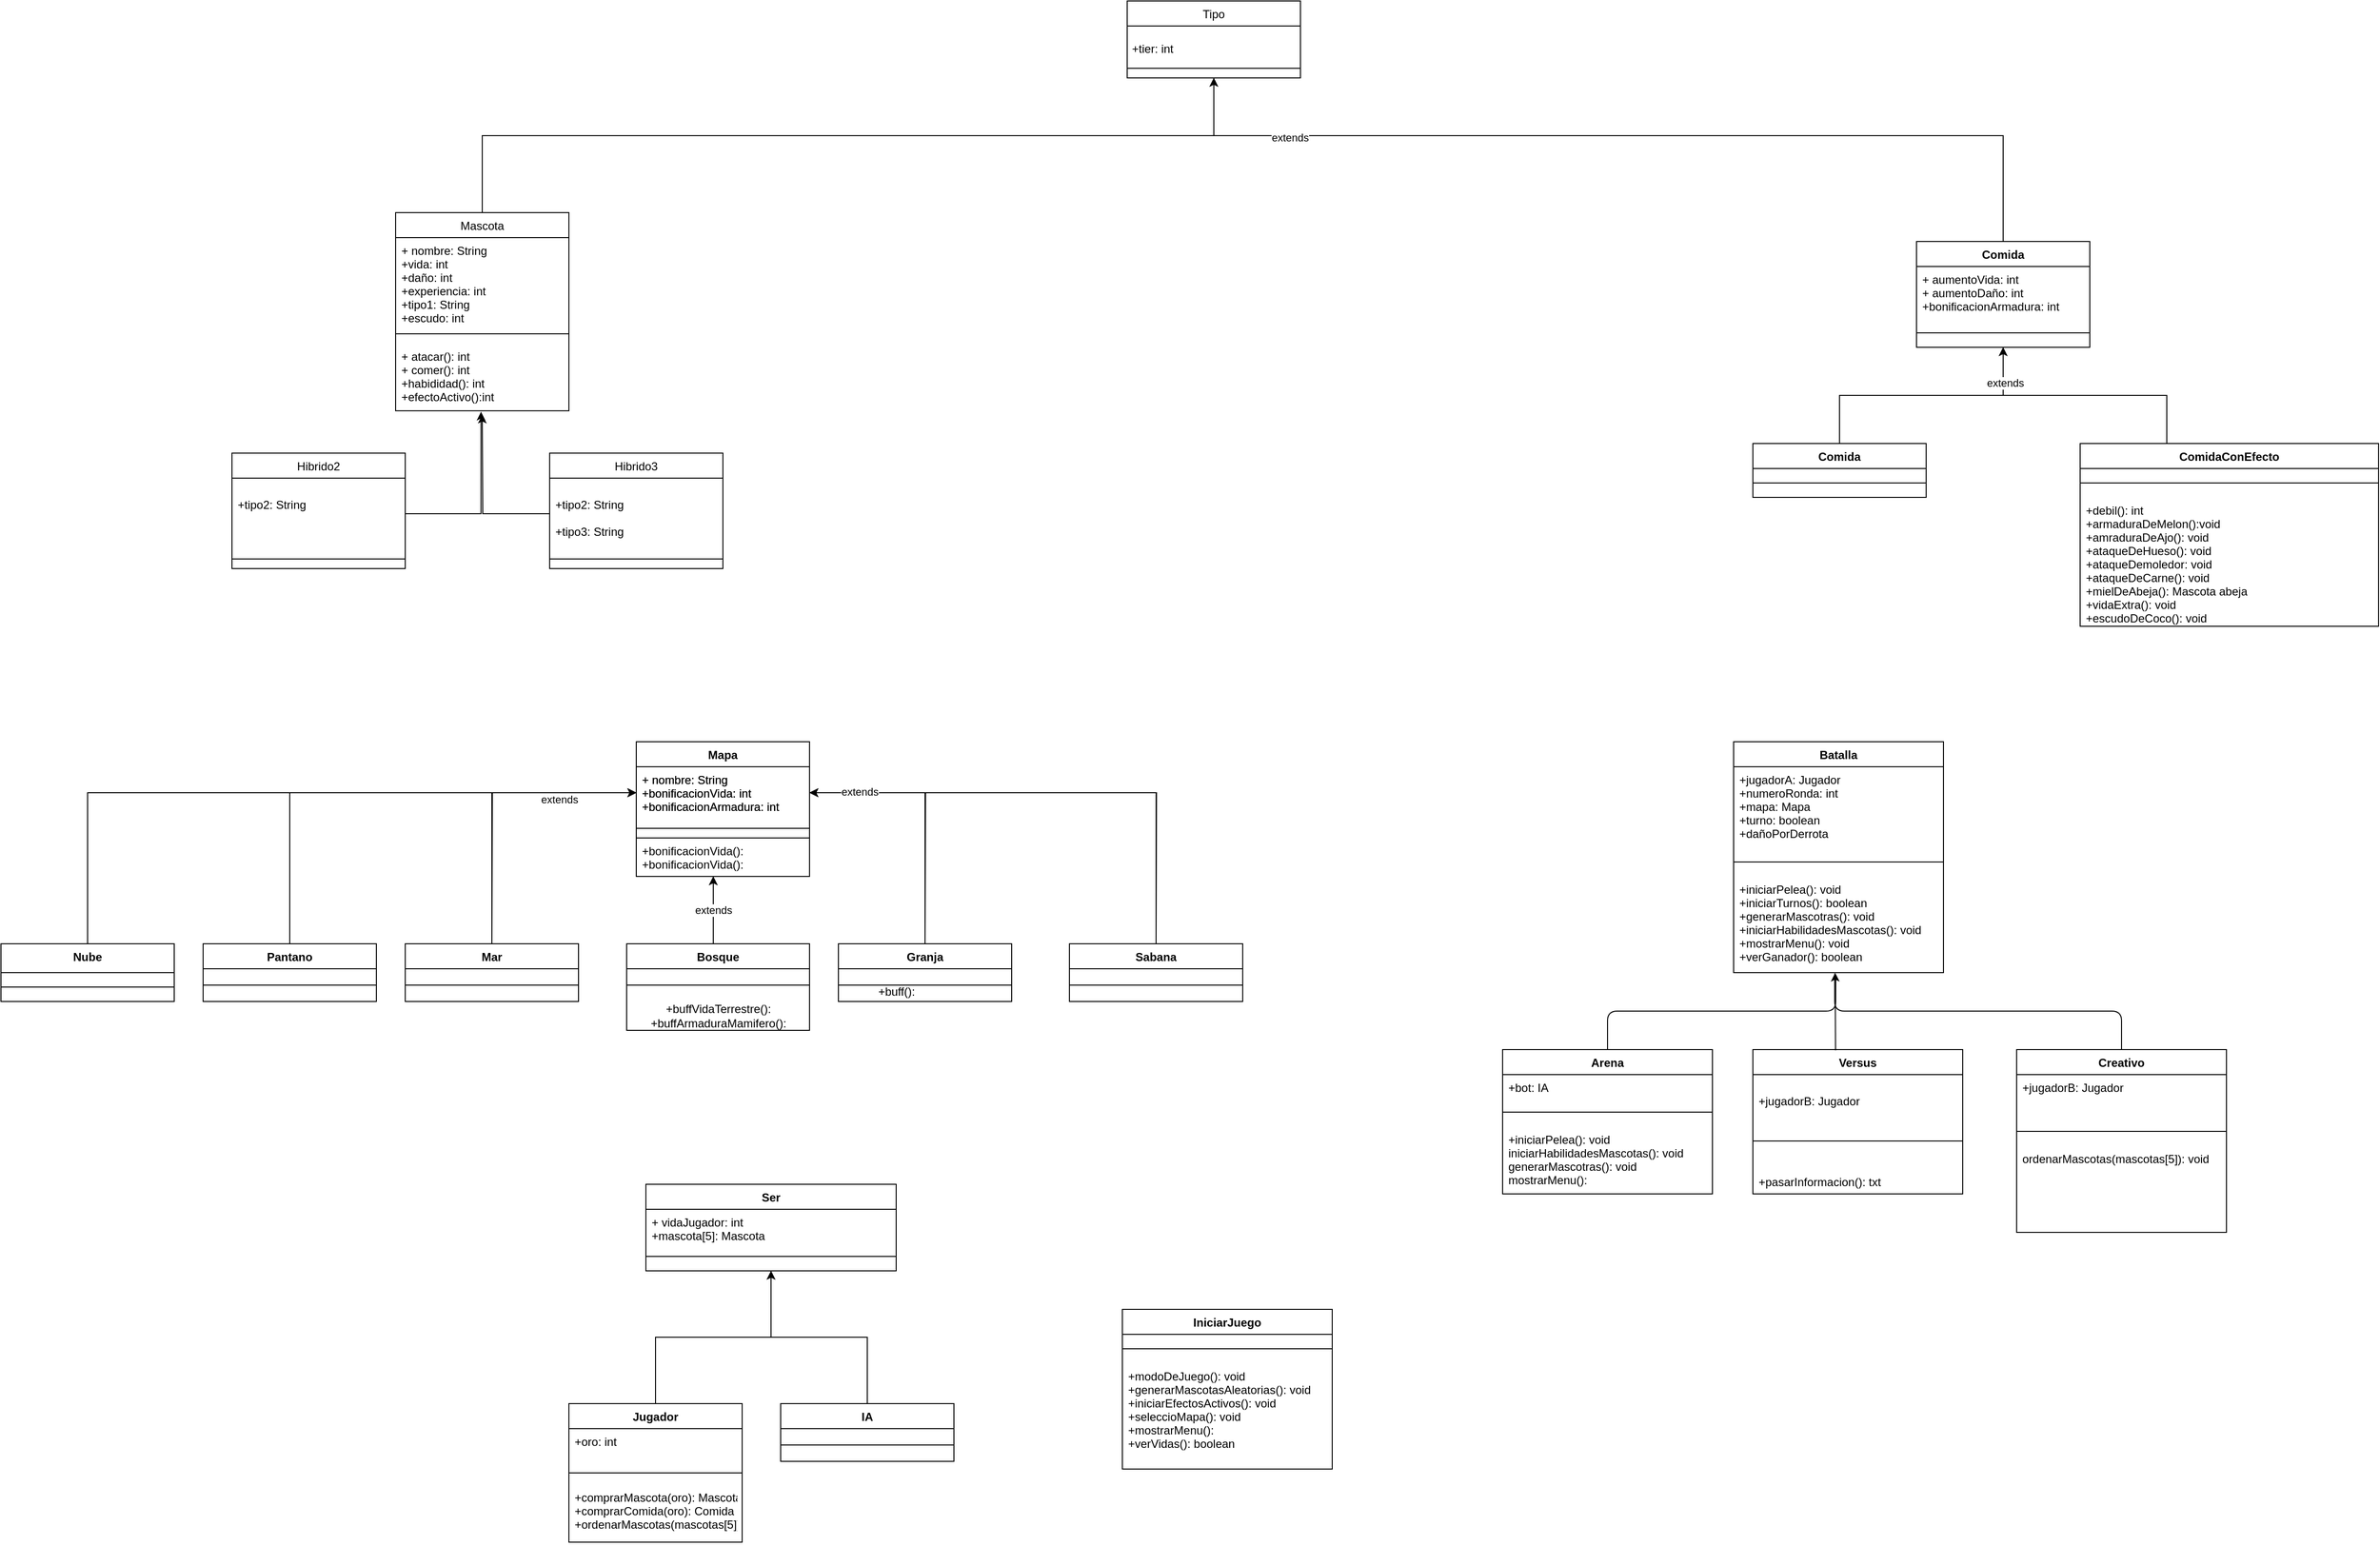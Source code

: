 <mxfile version="14.4.3" type="device"><diagram id="AvpHW99iWJ6Yue8Nza3C" name="Página-1"><mxGraphModel dx="3160" dy="1480" grid="1" gridSize="10" guides="1" tooltips="1" connect="1" arrows="1" fold="1" page="1" pageScale="1" pageWidth="827" pageHeight="1169" math="0" shadow="0"><root><mxCell id="0"/><mxCell id="1" parent="0"/><mxCell id="7BCUjYT_O7fbw80zG-H5-86" style="edgeStyle=orthogonalEdgeStyle;rounded=0;orthogonalLoop=1;jettySize=auto;html=1;entryX=0.5;entryY=1;entryDx=0;entryDy=0;" parent="1" source="BdtB77P9niwlx-3jXSK_-1" target="7BCUjYT_O7fbw80zG-H5-1" edge="1"><mxGeometry relative="1" as="geometry"><Array as="points"><mxPoint x="790" y="400"/><mxPoint x="1550" y="400"/></Array></mxGeometry></mxCell><mxCell id="BdtB77P9niwlx-3jXSK_-1" value="Mascota" style="swimlane;fontStyle=0;align=center;verticalAlign=top;childLayout=stackLayout;horizontal=1;startSize=26;horizontalStack=0;resizeParent=1;resizeParentMax=0;resizeLast=0;collapsible=1;marginBottom=0;" parent="1" vertex="1"><mxGeometry x="700" y="480" width="180" height="206" as="geometry"/></mxCell><mxCell id="BdtB77P9niwlx-3jXSK_-2" value="+ nombre: String&#10;+vida: int &#10;+daño: int &#10;+experiencia: int&#10;+tipo1: String&#10;+escudo: int &#10;&#10;" style="text;strokeColor=none;fillColor=none;align=left;verticalAlign=top;spacingLeft=4;spacingRight=4;overflow=hidden;rotatable=0;points=[[0,0.5],[1,0.5]];portConstraint=eastwest;" parent="BdtB77P9niwlx-3jXSK_-1" vertex="1"><mxGeometry y="26" width="180" height="90" as="geometry"/></mxCell><mxCell id="BdtB77P9niwlx-3jXSK_-3" value="" style="line;strokeWidth=1;fillColor=none;align=left;verticalAlign=middle;spacingTop=-1;spacingLeft=3;spacingRight=3;rotatable=0;labelPosition=right;points=[];portConstraint=eastwest;" parent="BdtB77P9niwlx-3jXSK_-1" vertex="1"><mxGeometry y="116" width="180" height="20" as="geometry"/></mxCell><mxCell id="BdtB77P9niwlx-3jXSK_-4" value="+ atacar(): int&#10;+ comer(): int &#10;+habididad(): int&#10;+efectoActivo():int" style="text;strokeColor=none;fillColor=none;align=left;verticalAlign=top;spacingLeft=4;spacingRight=4;overflow=hidden;rotatable=0;points=[[0,0.5],[1,0.5]];portConstraint=eastwest;" parent="BdtB77P9niwlx-3jXSK_-1" vertex="1"><mxGeometry y="136" width="180" height="70" as="geometry"/></mxCell><mxCell id="7BCUjYT_O7fbw80zG-H5-87" style="edgeStyle=orthogonalEdgeStyle;rounded=0;orthogonalLoop=1;jettySize=auto;html=1;entryX=0.5;entryY=1;entryDx=0;entryDy=0;" parent="1" source="BdtB77P9niwlx-3jXSK_-81" target="7BCUjYT_O7fbw80zG-H5-1" edge="1"><mxGeometry relative="1" as="geometry"><Array as="points"><mxPoint x="2370" y="400"/><mxPoint x="1550" y="400"/></Array></mxGeometry></mxCell><mxCell id="7BCUjYT_O7fbw80zG-H5-156" value="extends" style="edgeLabel;html=1;align=center;verticalAlign=middle;resizable=0;points=[];" parent="7BCUjYT_O7fbw80zG-H5-87" vertex="1" connectable="0"><mxGeometry x="0.719" y="2" relative="1" as="geometry"><mxPoint as="offset"/></mxGeometry></mxCell><mxCell id="BdtB77P9niwlx-3jXSK_-81" value="Comida" style="swimlane;fontStyle=1;align=center;verticalAlign=top;childLayout=stackLayout;horizontal=1;startSize=26;horizontalStack=0;resizeParent=1;resizeParentMax=0;resizeLast=0;collapsible=1;marginBottom=0;" parent="1" vertex="1"><mxGeometry x="2280" y="510" width="180" height="110" as="geometry"/></mxCell><mxCell id="BdtB77P9niwlx-3jXSK_-82" value="+ aumentoVida: int&#10;+ aumentoDaño: int&#10;+bonificacionArmadura: int&#10;" style="text;strokeColor=none;fillColor=none;align=left;verticalAlign=top;spacingLeft=4;spacingRight=4;overflow=hidden;rotatable=0;points=[[0,0.5],[1,0.5]];portConstraint=eastwest;" parent="BdtB77P9niwlx-3jXSK_-81" vertex="1"><mxGeometry y="26" width="180" height="54" as="geometry"/></mxCell><mxCell id="BdtB77P9niwlx-3jXSK_-83" value="" style="line;strokeWidth=1;fillColor=none;align=left;verticalAlign=middle;spacingTop=-1;spacingLeft=3;spacingRight=3;rotatable=0;labelPosition=right;points=[];portConstraint=eastwest;" parent="BdtB77P9niwlx-3jXSK_-81" vertex="1"><mxGeometry y="80" width="180" height="30" as="geometry"/></mxCell><mxCell id="7BCUjYT_O7fbw80zG-H5-1" value="Tipo" style="swimlane;fontStyle=0;align=center;verticalAlign=top;childLayout=stackLayout;horizontal=1;startSize=26;horizontalStack=0;resizeParent=1;resizeParentMax=0;resizeLast=0;collapsible=1;marginBottom=0;" parent="1" vertex="1"><mxGeometry x="1460" y="260" width="180" height="80" as="geometry"/></mxCell><mxCell id="7BCUjYT_O7fbw80zG-H5-27" value="&lt;h1&gt;&lt;span style=&quot;font-size: 12px ; font-weight: 400&quot;&gt;+tier: int&lt;/span&gt;&lt;/h1&gt;" style="text;html=1;strokeColor=none;fillColor=none;spacing=5;spacingTop=-20;whiteSpace=wrap;overflow=hidden;rounded=0;" parent="7BCUjYT_O7fbw80zG-H5-1" vertex="1"><mxGeometry y="26" width="180" height="34" as="geometry"/></mxCell><mxCell id="7BCUjYT_O7fbw80zG-H5-3" value="" style="line;strokeWidth=1;fillColor=none;align=left;verticalAlign=middle;spacingTop=-1;spacingLeft=3;spacingRight=3;rotatable=0;labelPosition=right;points=[];portConstraint=eastwest;" parent="7BCUjYT_O7fbw80zG-H5-1" vertex="1"><mxGeometry y="60" width="180" height="20" as="geometry"/></mxCell><mxCell id="7BCUjYT_O7fbw80zG-H5-44" value="Mapa" style="swimlane;fontStyle=1;align=center;verticalAlign=top;childLayout=stackLayout;horizontal=1;startSize=26;horizontalStack=0;resizeParent=1;resizeParentMax=0;resizeLast=0;collapsible=1;marginBottom=0;" parent="1" vertex="1"><mxGeometry x="950" y="1030" width="180" height="140" as="geometry"/></mxCell><mxCell id="7BCUjYT_O7fbw80zG-H5-45" value="+ nombre: String&#10;+bonificacionVida: int&#10;+bonificacionArmadura: int&#10;&#10;" style="text;strokeColor=none;fillColor=none;align=left;verticalAlign=top;spacingLeft=4;spacingRight=4;overflow=hidden;rotatable=0;points=[[0,0.5],[1,0.5]];portConstraint=eastwest;" parent="7BCUjYT_O7fbw80zG-H5-44" vertex="1"><mxGeometry y="26" width="180" height="54" as="geometry"/></mxCell><mxCell id="7BCUjYT_O7fbw80zG-H5-46" value="" style="line;strokeWidth=1;fillColor=none;align=left;verticalAlign=middle;spacingTop=-1;spacingLeft=3;spacingRight=3;rotatable=0;labelPosition=right;points=[];portConstraint=eastwest;" parent="7BCUjYT_O7fbw80zG-H5-44" vertex="1"><mxGeometry y="80" width="180" height="20" as="geometry"/></mxCell><mxCell id="7BCUjYT_O7fbw80zG-H5-47" value="+bonificacionVida():&#10;+bonificacionVida():" style="text;strokeColor=none;fillColor=none;align=left;verticalAlign=top;spacingLeft=4;spacingRight=4;overflow=hidden;rotatable=0;points=[[0,0.5],[1,0.5]];portConstraint=eastwest;" parent="7BCUjYT_O7fbw80zG-H5-44" vertex="1"><mxGeometry y="100" width="180" height="40" as="geometry"/></mxCell><mxCell id="7BCUjYT_O7fbw80zG-H5-48" style="edgeStyle=orthogonalEdgeStyle;rounded=0;orthogonalLoop=1;jettySize=auto;html=1;entryX=0;entryY=0.5;entryDx=0;entryDy=0;" parent="1" source="7BCUjYT_O7fbw80zG-H5-49" target="7BCUjYT_O7fbw80zG-H5-45" edge="1"><mxGeometry relative="1" as="geometry"/></mxCell><mxCell id="7BCUjYT_O7fbw80zG-H5-49" value="Pantano" style="swimlane;fontStyle=1;align=center;verticalAlign=top;childLayout=stackLayout;horizontal=1;startSize=26;horizontalStack=0;resizeParent=1;resizeParentMax=0;resizeLast=0;collapsible=1;marginBottom=0;" parent="1" vertex="1"><mxGeometry x="500" y="1240" width="180" height="60" as="geometry"/></mxCell><mxCell id="7BCUjYT_O7fbw80zG-H5-50" value="" style="line;strokeWidth=1;fillColor=none;align=left;verticalAlign=middle;spacingTop=-1;spacingLeft=3;spacingRight=3;rotatable=0;labelPosition=right;points=[];portConstraint=eastwest;" parent="7BCUjYT_O7fbw80zG-H5-49" vertex="1"><mxGeometry y="26" width="180" height="34" as="geometry"/></mxCell><mxCell id="7BCUjYT_O7fbw80zG-H5-51" style="edgeStyle=orthogonalEdgeStyle;rounded=0;orthogonalLoop=1;jettySize=auto;html=1;" parent="1" source="7BCUjYT_O7fbw80zG-H5-52" target="7BCUjYT_O7fbw80zG-H5-45" edge="1"><mxGeometry relative="1" as="geometry"/></mxCell><mxCell id="7BCUjYT_O7fbw80zG-H5-52" value="Nube" style="swimlane;fontStyle=1;align=center;verticalAlign=top;childLayout=stackLayout;horizontal=1;startSize=30;horizontalStack=0;resizeParent=1;resizeParentMax=0;resizeLast=0;collapsible=1;marginBottom=0;" parent="1" vertex="1"><mxGeometry x="290" y="1240" width="180" height="60" as="geometry"/></mxCell><mxCell id="7BCUjYT_O7fbw80zG-H5-53" value="" style="line;strokeWidth=1;fillColor=none;align=left;verticalAlign=middle;spacingTop=-1;spacingLeft=3;spacingRight=3;rotatable=0;labelPosition=right;points=[];portConstraint=eastwest;" parent="7BCUjYT_O7fbw80zG-H5-52" vertex="1"><mxGeometry y="30" width="180" height="30" as="geometry"/></mxCell><mxCell id="7BCUjYT_O7fbw80zG-H5-54" style="edgeStyle=orthogonalEdgeStyle;rounded=0;orthogonalLoop=1;jettySize=auto;html=1;entryX=0;entryY=0.5;entryDx=0;entryDy=0;" parent="1" source="7BCUjYT_O7fbw80zG-H5-55" target="7BCUjYT_O7fbw80zG-H5-45" edge="1"><mxGeometry relative="1" as="geometry"/></mxCell><mxCell id="7BCUjYT_O7fbw80zG-H5-55" value="Mar" style="swimlane;fontStyle=1;align=center;verticalAlign=top;childLayout=stackLayout;horizontal=1;startSize=26;horizontalStack=0;resizeParent=1;resizeParentMax=0;resizeLast=0;collapsible=1;marginBottom=0;" parent="1" vertex="1"><mxGeometry x="710" y="1240" width="180" height="60" as="geometry"/></mxCell><mxCell id="7BCUjYT_O7fbw80zG-H5-56" value="" style="line;strokeWidth=1;fillColor=none;align=left;verticalAlign=middle;spacingTop=-1;spacingLeft=3;spacingRight=3;rotatable=0;labelPosition=right;points=[];portConstraint=eastwest;" parent="7BCUjYT_O7fbw80zG-H5-55" vertex="1"><mxGeometry y="26" width="180" height="34" as="geometry"/></mxCell><mxCell id="7BCUjYT_O7fbw80zG-H5-57" value="extends" style="edgeStyle=orthogonalEdgeStyle;rounded=0;orthogonalLoop=1;jettySize=auto;html=1;" parent="1" source="7BCUjYT_O7fbw80zG-H5-58" edge="1"><mxGeometry relative="1" as="geometry"><Array as="points"><mxPoint x="1030" y="1210"/><mxPoint x="1030" y="1210"/></Array><mxPoint x="1030" y="1170" as="targetPoint"/></mxGeometry></mxCell><mxCell id="7BCUjYT_O7fbw80zG-H5-58" value="Bosque" style="swimlane;fontStyle=1;align=center;verticalAlign=top;childLayout=stackLayout;horizontal=1;startSize=26;horizontalStack=0;resizeParent=1;resizeParentMax=0;resizeLast=0;collapsible=1;marginBottom=0;" parent="1" vertex="1"><mxGeometry x="940" y="1240" width="190" height="90" as="geometry"/></mxCell><mxCell id="7BCUjYT_O7fbw80zG-H5-59" value="" style="line;strokeWidth=1;fillColor=none;align=left;verticalAlign=middle;spacingTop=-1;spacingLeft=3;spacingRight=3;rotatable=0;labelPosition=right;points=[];portConstraint=eastwest;" parent="7BCUjYT_O7fbw80zG-H5-58" vertex="1"><mxGeometry y="26" width="190" height="34" as="geometry"/></mxCell><mxCell id="7BCUjYT_O7fbw80zG-H5-60" value="+buffVidaTerrestre():&lt;br&gt;+buffArmaduraMamifero():" style="text;html=1;align=center;verticalAlign=middle;resizable=0;points=[];autosize=1;" parent="7BCUjYT_O7fbw80zG-H5-58" vertex="1"><mxGeometry y="60" width="190" height="30" as="geometry"/></mxCell><mxCell id="7BCUjYT_O7fbw80zG-H5-61" style="edgeStyle=orthogonalEdgeStyle;rounded=0;orthogonalLoop=1;jettySize=auto;html=1;entryX=1;entryY=0.5;entryDx=0;entryDy=0;" parent="1" source="7BCUjYT_O7fbw80zG-H5-62" target="7BCUjYT_O7fbw80zG-H5-45" edge="1"><mxGeometry relative="1" as="geometry"/></mxCell><mxCell id="7BCUjYT_O7fbw80zG-H5-62" value="Granja" style="swimlane;fontStyle=1;align=center;verticalAlign=top;childLayout=stackLayout;horizontal=1;startSize=26;horizontalStack=0;resizeParent=1;resizeParentMax=0;resizeLast=0;collapsible=1;marginBottom=0;" parent="1" vertex="1"><mxGeometry x="1160" y="1240" width="180" height="60" as="geometry"/></mxCell><mxCell id="7BCUjYT_O7fbw80zG-H5-63" value="" style="line;strokeWidth=1;fillColor=none;align=left;verticalAlign=middle;spacingTop=-1;spacingLeft=3;spacingRight=3;rotatable=0;labelPosition=right;points=[];portConstraint=eastwest;" parent="7BCUjYT_O7fbw80zG-H5-62" vertex="1"><mxGeometry y="26" width="180" height="34" as="geometry"/></mxCell><mxCell id="7BCUjYT_O7fbw80zG-H5-64" style="edgeStyle=orthogonalEdgeStyle;rounded=0;orthogonalLoop=1;jettySize=auto;html=1;entryX=1;entryY=0.5;entryDx=0;entryDy=0;" parent="1" source="7BCUjYT_O7fbw80zG-H5-66" target="7BCUjYT_O7fbw80zG-H5-45" edge="1"><mxGeometry relative="1" as="geometry"/></mxCell><mxCell id="7BCUjYT_O7fbw80zG-H5-65" value="extends" style="edgeLabel;html=1;align=center;verticalAlign=middle;resizable=0;points=[];" parent="7BCUjYT_O7fbw80zG-H5-64" vertex="1" connectable="0"><mxGeometry x="0.801" y="-1" relative="1" as="geometry"><mxPoint as="offset"/></mxGeometry></mxCell><mxCell id="7BCUjYT_O7fbw80zG-H5-66" value="Sabana" style="swimlane;fontStyle=1;align=center;verticalAlign=top;childLayout=stackLayout;horizontal=1;startSize=26;horizontalStack=0;resizeParent=1;resizeParentMax=0;resizeLast=0;collapsible=1;marginBottom=0;" parent="1" vertex="1"><mxGeometry x="1400" y="1240" width="180" height="60" as="geometry"/></mxCell><mxCell id="7BCUjYT_O7fbw80zG-H5-67" value="" style="line;strokeWidth=1;fillColor=none;align=left;verticalAlign=middle;spacingTop=-1;spacingLeft=3;spacingRight=3;rotatable=0;labelPosition=right;points=[];portConstraint=eastwest;" parent="7BCUjYT_O7fbw80zG-H5-66" vertex="1"><mxGeometry y="26" width="180" height="34" as="geometry"/></mxCell><mxCell id="7BCUjYT_O7fbw80zG-H5-68" value="&lt;span style=&quot;font-size: 11px ; background-color: rgb(255 , 255 , 255)&quot;&gt;extends&lt;/span&gt;" style="text;html=1;align=center;verticalAlign=middle;resizable=0;points=[];autosize=1;" parent="1" vertex="1"><mxGeometry x="845" y="1080" width="50" height="20" as="geometry"/></mxCell><mxCell id="7BCUjYT_O7fbw80zG-H5-69" value="+buff():" style="text;html=1;align=center;verticalAlign=middle;resizable=0;points=[];autosize=1;" parent="1" vertex="1"><mxGeometry x="1195" y="1280" width="50" height="20" as="geometry"/></mxCell><mxCell id="7BCUjYT_O7fbw80zG-H5-70" value="Mapa" style="swimlane;fontStyle=1;align=center;verticalAlign=top;childLayout=stackLayout;horizontal=1;startSize=26;horizontalStack=0;resizeParent=1;resizeParentMax=0;resizeLast=0;collapsible=1;marginBottom=0;" parent="1" vertex="1"><mxGeometry x="950" y="1030" width="180" height="100" as="geometry"/></mxCell><mxCell id="7BCUjYT_O7fbw80zG-H5-71" value="+ nombre: String&#10;+bonificacionVida: int&#10;+bonificacionArmadura: int&#10;&#10;" style="text;strokeColor=none;fillColor=none;align=left;verticalAlign=top;spacingLeft=4;spacingRight=4;overflow=hidden;rotatable=0;points=[[0,0.5],[1,0.5]];portConstraint=eastwest;" parent="7BCUjYT_O7fbw80zG-H5-70" vertex="1"><mxGeometry y="26" width="180" height="54" as="geometry"/></mxCell><mxCell id="7BCUjYT_O7fbw80zG-H5-72" value="" style="line;strokeWidth=1;fillColor=none;align=left;verticalAlign=middle;spacingTop=-1;spacingLeft=3;spacingRight=3;rotatable=0;labelPosition=right;points=[];portConstraint=eastwest;" parent="7BCUjYT_O7fbw80zG-H5-70" vertex="1"><mxGeometry y="80" width="180" height="20" as="geometry"/></mxCell><mxCell id="7BCUjYT_O7fbw80zG-H5-74" style="edgeStyle=orthogonalEdgeStyle;rounded=0;orthogonalLoop=1;jettySize=auto;html=1;entryX=0;entryY=0.5;entryDx=0;entryDy=0;" parent="1" source="7BCUjYT_O7fbw80zG-H5-84" target="7BCUjYT_O7fbw80zG-H5-71" edge="1"><mxGeometry relative="1" as="geometry"/></mxCell><mxCell id="7BCUjYT_O7fbw80zG-H5-75" style="edgeStyle=orthogonalEdgeStyle;rounded=0;orthogonalLoop=1;jettySize=auto;html=1;entryX=0;entryY=0.5;entryDx=0;entryDy=0;" parent="1" target="7BCUjYT_O7fbw80zG-H5-71" edge="1"><mxGeometry relative="1" as="geometry"><mxPoint x="800" y="1240" as="sourcePoint"/></mxGeometry></mxCell><mxCell id="7BCUjYT_O7fbw80zG-H5-76" value="extends" style="edgeStyle=orthogonalEdgeStyle;rounded=0;orthogonalLoop=1;jettySize=auto;html=1;" parent="1" edge="1"><mxGeometry relative="1" as="geometry"><Array as="points"><mxPoint x="1030" y="1210"/><mxPoint x="1030" y="1210"/></Array><mxPoint x="1030" y="1170" as="targetPoint"/><mxPoint x="1030" y="1240" as="sourcePoint"/></mxGeometry></mxCell><mxCell id="7BCUjYT_O7fbw80zG-H5-77" style="edgeStyle=orthogonalEdgeStyle;rounded=0;orthogonalLoop=1;jettySize=auto;html=1;entryX=1;entryY=0.5;entryDx=0;entryDy=0;" parent="1" target="7BCUjYT_O7fbw80zG-H5-71" edge="1"><mxGeometry relative="1" as="geometry"><mxPoint x="1250" y="1240" as="sourcePoint"/></mxGeometry></mxCell><mxCell id="7BCUjYT_O7fbw80zG-H5-78" style="edgeStyle=orthogonalEdgeStyle;rounded=0;orthogonalLoop=1;jettySize=auto;html=1;entryX=1;entryY=0.5;entryDx=0;entryDy=0;" parent="1" target="7BCUjYT_O7fbw80zG-H5-71" edge="1"><mxGeometry relative="1" as="geometry"><mxPoint x="1490" y="1240" as="sourcePoint"/></mxGeometry></mxCell><mxCell id="7BCUjYT_O7fbw80zG-H5-79" value="extends" style="edgeLabel;html=1;align=center;verticalAlign=middle;resizable=0;points=[];" parent="7BCUjYT_O7fbw80zG-H5-78" vertex="1" connectable="0"><mxGeometry x="0.801" y="-1" relative="1" as="geometry"><mxPoint as="offset"/></mxGeometry></mxCell><mxCell id="7BCUjYT_O7fbw80zG-H5-80" value="&lt;span style=&quot;font-size: 11px ; background-color: rgb(255 , 255 , 255)&quot;&gt;extends&lt;/span&gt;" style="text;html=1;align=center;verticalAlign=middle;resizable=0;points=[];autosize=1;" parent="1" vertex="1"><mxGeometry x="845" y="1080" width="50" height="20" as="geometry"/></mxCell><mxCell id="7BCUjYT_O7fbw80zG-H5-81" value="Nube" style="swimlane;fontStyle=1;align=center;verticalAlign=top;childLayout=stackLayout;horizontal=1;startSize=30;horizontalStack=0;resizeParent=1;resizeParentMax=0;resizeLast=0;collapsible=1;marginBottom=0;" parent="1" vertex="1"><mxGeometry x="290" y="1240" width="180" height="60" as="geometry"/></mxCell><mxCell id="7BCUjYT_O7fbw80zG-H5-82" value="" style="line;strokeWidth=1;fillColor=none;align=left;verticalAlign=middle;spacingTop=-1;spacingLeft=3;spacingRight=3;rotatable=0;labelPosition=right;points=[];portConstraint=eastwest;" parent="7BCUjYT_O7fbw80zG-H5-81" vertex="1"><mxGeometry y="30" width="180" height="30" as="geometry"/></mxCell><mxCell id="7BCUjYT_O7fbw80zG-H5-83" style="edgeStyle=orthogonalEdgeStyle;rounded=0;orthogonalLoop=1;jettySize=auto;html=1;" parent="1" source="7BCUjYT_O7fbw80zG-H5-81" target="7BCUjYT_O7fbw80zG-H5-71" edge="1"><mxGeometry relative="1" as="geometry"/></mxCell><mxCell id="7BCUjYT_O7fbw80zG-H5-84" value="Pantano" style="swimlane;fontStyle=1;align=center;verticalAlign=top;childLayout=stackLayout;horizontal=1;startSize=26;horizontalStack=0;resizeParent=1;resizeParentMax=0;resizeLast=0;collapsible=1;marginBottom=0;" parent="1" vertex="1"><mxGeometry x="500" y="1240" width="180" height="60" as="geometry"/></mxCell><mxCell id="7BCUjYT_O7fbw80zG-H5-85" value="" style="line;strokeWidth=1;fillColor=none;align=left;verticalAlign=middle;spacingTop=-1;spacingLeft=3;spacingRight=3;rotatable=0;labelPosition=right;points=[];portConstraint=eastwest;" parent="7BCUjYT_O7fbw80zG-H5-84" vertex="1"><mxGeometry y="26" width="180" height="34" as="geometry"/></mxCell><mxCell id="7BCUjYT_O7fbw80zG-H5-128" style="edgeStyle=orthogonalEdgeStyle;rounded=0;orthogonalLoop=1;jettySize=auto;html=1;" parent="1" source="7BCUjYT_O7fbw80zG-H5-119" edge="1"><mxGeometry relative="1" as="geometry"><mxPoint x="2370" y="620" as="targetPoint"/><Array as="points"><mxPoint x="2540" y="670"/><mxPoint x="2370" y="670"/></Array></mxGeometry></mxCell><mxCell id="7BCUjYT_O7fbw80zG-H5-119" value="ComidaConEfecto" style="swimlane;fontStyle=1;align=center;verticalAlign=top;childLayout=stackLayout;horizontal=1;startSize=26;horizontalStack=0;resizeParent=1;resizeParentMax=0;resizeLast=0;collapsible=1;marginBottom=0;" parent="1" vertex="1"><mxGeometry x="2450" y="720" width="310" height="190" as="geometry"/></mxCell><mxCell id="7BCUjYT_O7fbw80zG-H5-121" value="" style="line;strokeWidth=1;fillColor=none;align=left;verticalAlign=middle;spacingTop=-1;spacingLeft=3;spacingRight=3;rotatable=0;labelPosition=right;points=[];portConstraint=eastwest;" parent="7BCUjYT_O7fbw80zG-H5-119" vertex="1"><mxGeometry y="26" width="310" height="30" as="geometry"/></mxCell><mxCell id="qQPXr8-kMK2fbA17EwHp-32" value="+debil(): int&#10;+armaduraDeMelon():void&#10;+amraduraDeAjo(): void&#10;+ataqueDeHueso(): void&#10;+ataqueDemoledor: void&#10;+ataqueDeCarne(): void&#10;+mielDeAbeja(): Mascota abeja&#10;+vidaExtra(): void&#10;+escudoDeCoco(): void" style="text;strokeColor=none;fillColor=none;align=left;verticalAlign=top;spacingLeft=4;spacingRight=4;overflow=hidden;rotatable=0;points=[[0,0.5],[1,0.5]];portConstraint=eastwest;" parent="7BCUjYT_O7fbw80zG-H5-119" vertex="1"><mxGeometry y="56" width="310" height="134" as="geometry"/></mxCell><mxCell id="7BCUjYT_O7fbw80zG-H5-127" style="edgeStyle=orthogonalEdgeStyle;rounded=0;orthogonalLoop=1;jettySize=auto;html=1;entryX=0.5;entryY=1;entryDx=0;entryDy=0;" parent="1" source="7BCUjYT_O7fbw80zG-H5-123" target="BdtB77P9niwlx-3jXSK_-81" edge="1"><mxGeometry relative="1" as="geometry"/></mxCell><mxCell id="7BCUjYT_O7fbw80zG-H5-154" value="&lt;span style=&quot;color: rgba(0 , 0 , 0 , 0) ; font-family: monospace ; font-size: 0px ; background-color: rgb(248 , 249 , 250)&quot;&gt;%3CmxGraphModel%3E%3Croot%3E%3CmxCell%20id%3D%220%22%2F%3E%3CmxCell%20id%3D%221%22%20parent%3D%220%22%2F%3E%3CmxCell%20id%3D%222%22%20value%3D%22extends%22%20style%3D%22edgeLabel%3Bhtml%3D1%3Balign%3Dcenter%3BverticalAlign%3Dmiddle%3Bresizable%3D0%3Bpoints%3D%5B%5D%3B%22%20vertex%3D%221%22%20connectable%3D%220%22%20parent%3D%221%22%3E%3CmxGeometry%20x%3D%223411.993%22%20y%3D%22761.483%22%20as%3D%22geometry%22%2F%3E%3C%2FmxCell%3E%3C%2Froot%3E%3C%2FmxGraphModel%3E&lt;/span&gt;" style="edgeLabel;html=1;align=center;verticalAlign=middle;resizable=0;points=[];" parent="7BCUjYT_O7fbw80zG-H5-127" vertex="1" connectable="0"><mxGeometry x="0.719" relative="1" as="geometry"><mxPoint as="offset"/></mxGeometry></mxCell><mxCell id="7BCUjYT_O7fbw80zG-H5-155" value="extends" style="edgeLabel;html=1;align=center;verticalAlign=middle;resizable=0;points=[];" parent="7BCUjYT_O7fbw80zG-H5-127" vertex="1" connectable="0"><mxGeometry x="0.726" y="-2" relative="1" as="geometry"><mxPoint as="offset"/></mxGeometry></mxCell><mxCell id="7BCUjYT_O7fbw80zG-H5-123" value="Comida" style="swimlane;fontStyle=1;align=center;verticalAlign=top;childLayout=stackLayout;horizontal=1;startSize=26;horizontalStack=0;resizeParent=1;resizeParentMax=0;resizeLast=0;collapsible=1;marginBottom=0;" parent="1" vertex="1"><mxGeometry x="2110" y="720" width="180" height="56" as="geometry"/></mxCell><mxCell id="7BCUjYT_O7fbw80zG-H5-125" value="" style="line;strokeWidth=1;fillColor=none;align=left;verticalAlign=middle;spacingTop=-1;spacingLeft=3;spacingRight=3;rotatable=0;labelPosition=right;points=[];portConstraint=eastwest;" parent="7BCUjYT_O7fbw80zG-H5-123" vertex="1"><mxGeometry y="26" width="180" height="30" as="geometry"/></mxCell><mxCell id="7BCUjYT_O7fbw80zG-H5-178" value="Ser" style="swimlane;fontStyle=1;align=center;verticalAlign=top;childLayout=stackLayout;horizontal=1;startSize=26;horizontalStack=0;resizeParent=1;resizeParentMax=0;resizeLast=0;collapsible=1;marginBottom=0;" parent="1" vertex="1"><mxGeometry x="960" y="1490" width="260" height="90" as="geometry"/></mxCell><mxCell id="7BCUjYT_O7fbw80zG-H5-179" value="+ vidaJugador: int&#10;+mascota[5]: Mascota" style="text;strokeColor=none;fillColor=none;align=left;verticalAlign=top;spacingLeft=4;spacingRight=4;overflow=hidden;rotatable=0;points=[[0,0.5],[1,0.5]];portConstraint=eastwest;" parent="7BCUjYT_O7fbw80zG-H5-178" vertex="1"><mxGeometry y="26" width="260" height="34" as="geometry"/></mxCell><mxCell id="7BCUjYT_O7fbw80zG-H5-180" value="" style="line;strokeWidth=1;fillColor=none;align=left;verticalAlign=middle;spacingTop=-1;spacingLeft=3;spacingRight=3;rotatable=0;labelPosition=right;points=[];portConstraint=eastwest;" parent="7BCUjYT_O7fbw80zG-H5-178" vertex="1"><mxGeometry y="60" width="260" height="30" as="geometry"/></mxCell><mxCell id="7BCUjYT_O7fbw80zG-H5-192" style="edgeStyle=orthogonalEdgeStyle;rounded=0;orthogonalLoop=1;jettySize=auto;html=1;entryX=0.5;entryY=1;entryDx=0;entryDy=0;" parent="1" source="7BCUjYT_O7fbw80zG-H5-185" target="7BCUjYT_O7fbw80zG-H5-178" edge="1"><mxGeometry relative="1" as="geometry"/></mxCell><mxCell id="7BCUjYT_O7fbw80zG-H5-185" value="IA" style="swimlane;fontStyle=1;align=center;verticalAlign=top;childLayout=stackLayout;horizontal=1;startSize=26;horizontalStack=0;resizeParent=1;resizeParentMax=0;resizeLast=0;collapsible=1;marginBottom=0;" parent="1" vertex="1"><mxGeometry x="1100" y="1718" width="180" height="60" as="geometry"/></mxCell><mxCell id="7BCUjYT_O7fbw80zG-H5-187" value="" style="line;strokeWidth=1;fillColor=none;align=left;verticalAlign=middle;spacingTop=-1;spacingLeft=3;spacingRight=3;rotatable=0;labelPosition=right;points=[];portConstraint=eastwest;" parent="7BCUjYT_O7fbw80zG-H5-185" vertex="1"><mxGeometry y="26" width="180" height="34" as="geometry"/></mxCell><mxCell id="7BCUjYT_O7fbw80zG-H5-191" style="edgeStyle=orthogonalEdgeStyle;rounded=0;orthogonalLoop=1;jettySize=auto;html=1;entryX=0.5;entryY=1;entryDx=0;entryDy=0;" parent="1" source="7BCUjYT_O7fbw80zG-H5-188" target="7BCUjYT_O7fbw80zG-H5-178" edge="1"><mxGeometry relative="1" as="geometry"/></mxCell><mxCell id="7BCUjYT_O7fbw80zG-H5-188" value="Jugador" style="swimlane;fontStyle=1;align=center;verticalAlign=top;childLayout=stackLayout;horizontal=1;startSize=26;horizontalStack=0;resizeParent=1;resizeParentMax=0;resizeLast=0;collapsible=1;marginBottom=0;" parent="1" vertex="1"><mxGeometry x="880" y="1718" width="180" height="144" as="geometry"/></mxCell><mxCell id="7BCUjYT_O7fbw80zG-H5-197" value="+oro: int" style="text;strokeColor=none;fillColor=none;align=left;verticalAlign=top;spacingLeft=4;spacingRight=4;overflow=hidden;rotatable=0;points=[[0,0.5],[1,0.5]];portConstraint=eastwest;" parent="7BCUjYT_O7fbw80zG-H5-188" vertex="1"><mxGeometry y="26" width="180" height="34" as="geometry"/></mxCell><mxCell id="7BCUjYT_O7fbw80zG-H5-190" value="" style="line;strokeWidth=1;fillColor=none;align=left;verticalAlign=middle;spacingTop=-1;spacingLeft=3;spacingRight=3;rotatable=0;labelPosition=right;points=[];portConstraint=eastwest;" parent="7BCUjYT_O7fbw80zG-H5-188" vertex="1"><mxGeometry y="60" width="180" height="24" as="geometry"/></mxCell><mxCell id="qQPXr8-kMK2fbA17EwHp-28" value="+comprarMascota(oro): Mascota&#10;+comprarComida(oro): Comida&#10;+ordenarMascotas(mascotas[5]): mascotas[5]&#10;" style="text;strokeColor=none;fillColor=none;align=left;verticalAlign=top;spacingLeft=4;spacingRight=4;overflow=hidden;rotatable=0;points=[[0,0.5],[1,0.5]];portConstraint=eastwest;" parent="7BCUjYT_O7fbw80zG-H5-188" vertex="1"><mxGeometry y="84" width="180" height="60" as="geometry"/></mxCell><mxCell id="7BCUjYT_O7fbw80zG-H5-198" value="Batalla" style="swimlane;fontStyle=1;align=center;verticalAlign=top;childLayout=stackLayout;horizontal=1;startSize=26;horizontalStack=0;resizeParent=1;resizeParentMax=0;resizeLast=0;collapsible=1;marginBottom=0;" parent="1" vertex="1"><mxGeometry x="2090" y="1030" width="218" height="240" as="geometry"/></mxCell><mxCell id="7BCUjYT_O7fbw80zG-H5-199" value="+jugadorA: Jugador&#10;+numeroRonda: int&#10;+mapa: Mapa&#10;+turno: boolean&#10;+dañoPorDerrota" style="text;strokeColor=none;fillColor=none;align=left;verticalAlign=top;spacingLeft=4;spacingRight=4;overflow=hidden;rotatable=0;points=[[0,0.5],[1,0.5]];portConstraint=eastwest;" parent="7BCUjYT_O7fbw80zG-H5-198" vertex="1"><mxGeometry y="26" width="218" height="84" as="geometry"/></mxCell><mxCell id="7BCUjYT_O7fbw80zG-H5-200" value="" style="line;strokeWidth=1;fillColor=none;align=left;verticalAlign=middle;spacingTop=-1;spacingLeft=3;spacingRight=3;rotatable=0;labelPosition=right;points=[];portConstraint=eastwest;" parent="7BCUjYT_O7fbw80zG-H5-198" vertex="1"><mxGeometry y="110" width="218" height="30" as="geometry"/></mxCell><mxCell id="zrEsGLP3ENlL6C-vaCWx-1" value="+iniciarPelea(): void&#10;+iniciarTurnos(): boolean&#10;+generarMascotras(): void&#10;+iniciarHabilidadesMascotas(): void&#10;+mostrarMenu(): void&#10;+verGanador(): boolean" style="text;strokeColor=none;fillColor=none;align=left;verticalAlign=top;spacingLeft=4;spacingRight=4;overflow=hidden;rotatable=0;points=[[0,0.5],[1,0.5]];portConstraint=eastwest;" parent="7BCUjYT_O7fbw80zG-H5-198" vertex="1"><mxGeometry y="140" width="218" height="100" as="geometry"/></mxCell><mxCell id="7BCUjYT_O7fbw80zG-H5-203" value="IniciarJuego" style="swimlane;fontStyle=1;align=center;verticalAlign=top;childLayout=stackLayout;horizontal=1;startSize=26;horizontalStack=0;resizeParent=1;resizeParentMax=0;resizeLast=0;collapsible=1;marginBottom=0;" parent="1" vertex="1"><mxGeometry x="1455" y="1620" width="218" height="166" as="geometry"/></mxCell><mxCell id="7BCUjYT_O7fbw80zG-H5-205" value="" style="line;strokeWidth=1;fillColor=none;align=left;verticalAlign=middle;spacingTop=-1;spacingLeft=3;spacingRight=3;rotatable=0;labelPosition=right;points=[];portConstraint=eastwest;" parent="7BCUjYT_O7fbw80zG-H5-203" vertex="1"><mxGeometry y="26" width="218" height="30" as="geometry"/></mxCell><mxCell id="7BCUjYT_O7fbw80zG-H5-211" value="+modoDeJuego(): void&#10;+generarMascotasAleatorias(): void&#10;+iniciarEfectosActivos(): void&#10;+seleccioMapa(): void&#10;+mostrarMenu():&#10;+verVidas(): boolean" style="text;strokeColor=none;fillColor=none;align=left;verticalAlign=top;spacingLeft=4;spacingRight=4;overflow=hidden;rotatable=0;points=[[0,0.5],[1,0.5]];portConstraint=eastwest;" parent="7BCUjYT_O7fbw80zG-H5-203" vertex="1"><mxGeometry y="56" width="218" height="110" as="geometry"/></mxCell><mxCell id="zrEsGLP3ENlL6C-vaCWx-2" value="Arena" style="swimlane;fontStyle=1;align=center;verticalAlign=top;childLayout=stackLayout;horizontal=1;startSize=26;horizontalStack=0;resizeParent=1;resizeParentMax=0;resizeLast=0;collapsible=1;marginBottom=0;" parent="1" vertex="1"><mxGeometry x="1850" y="1350" width="218" height="150" as="geometry"/></mxCell><mxCell id="zrEsGLP3ENlL6C-vaCWx-22" value="+bot: IA&#10;" style="text;strokeColor=none;fillColor=none;align=left;verticalAlign=top;spacingLeft=4;spacingRight=4;overflow=hidden;rotatable=0;points=[[0,0.5],[1,0.5]];portConstraint=eastwest;" parent="zrEsGLP3ENlL6C-vaCWx-2" vertex="1"><mxGeometry y="26" width="218" height="24" as="geometry"/></mxCell><mxCell id="zrEsGLP3ENlL6C-vaCWx-4" value="" style="line;strokeWidth=1;fillColor=none;align=left;verticalAlign=middle;spacingTop=-1;spacingLeft=3;spacingRight=3;rotatable=0;labelPosition=right;points=[];portConstraint=eastwest;" parent="zrEsGLP3ENlL6C-vaCWx-2" vertex="1"><mxGeometry y="50" width="218" height="30" as="geometry"/></mxCell><mxCell id="zrEsGLP3ENlL6C-vaCWx-5" value="+iniciarPelea(): void&#10;iniciarHabilidadesMascotas(): void&#10;generarMascotras(): void&#10;mostrarMenu():" style="text;strokeColor=none;fillColor=none;align=left;verticalAlign=top;spacingLeft=4;spacingRight=4;overflow=hidden;rotatable=0;points=[[0,0.5],[1,0.5]];portConstraint=eastwest;" parent="zrEsGLP3ENlL6C-vaCWx-2" vertex="1"><mxGeometry y="80" width="218" height="70" as="geometry"/></mxCell><mxCell id="zrEsGLP3ENlL6C-vaCWx-6" value="Versus" style="swimlane;fontStyle=1;align=center;verticalAlign=top;childLayout=stackLayout;horizontal=1;startSize=26;horizontalStack=0;resizeParent=1;resizeParentMax=0;resizeLast=0;collapsible=1;marginBottom=0;" parent="1" vertex="1"><mxGeometry x="2110" y="1350" width="218" height="150" as="geometry"/></mxCell><mxCell id="zrEsGLP3ENlL6C-vaCWx-7" value="&#10;+jugadorB: Jugador&#10;" style="text;strokeColor=none;fillColor=none;align=left;verticalAlign=top;spacingLeft=4;spacingRight=4;overflow=hidden;rotatable=0;points=[[0,0.5],[1,0.5]];portConstraint=eastwest;" parent="zrEsGLP3ENlL6C-vaCWx-6" vertex="1"><mxGeometry y="26" width="218" height="54" as="geometry"/></mxCell><mxCell id="zrEsGLP3ENlL6C-vaCWx-8" value="" style="line;strokeWidth=1;fillColor=none;align=left;verticalAlign=middle;spacingTop=-1;spacingLeft=3;spacingRight=3;rotatable=0;labelPosition=right;points=[];portConstraint=eastwest;" parent="zrEsGLP3ENlL6C-vaCWx-6" vertex="1"><mxGeometry y="80" width="218" height="30" as="geometry"/></mxCell><mxCell id="qQPXr8-kMK2fbA17EwHp-30" value="&#10;+pasarInformacion(): txt&#10;" style="text;strokeColor=none;fillColor=none;align=left;verticalAlign=top;spacingLeft=4;spacingRight=4;overflow=hidden;rotatable=0;points=[[0,0.5],[1,0.5]];portConstraint=eastwest;" parent="zrEsGLP3ENlL6C-vaCWx-6" vertex="1"><mxGeometry y="110" width="218" height="40" as="geometry"/></mxCell><mxCell id="zrEsGLP3ENlL6C-vaCWx-10" value="Creativo" style="swimlane;fontStyle=1;align=center;verticalAlign=top;childLayout=stackLayout;horizontal=1;startSize=26;horizontalStack=0;resizeParent=1;resizeParentMax=0;resizeLast=0;collapsible=1;marginBottom=0;" parent="1" vertex="1"><mxGeometry x="2384" y="1350" width="218" height="190" as="geometry"/></mxCell><mxCell id="zrEsGLP3ENlL6C-vaCWx-11" value="+jugadorB: Jugador&#10;" style="text;strokeColor=none;fillColor=none;align=left;verticalAlign=top;spacingLeft=4;spacingRight=4;overflow=hidden;rotatable=0;points=[[0,0.5],[1,0.5]];portConstraint=eastwest;" parent="zrEsGLP3ENlL6C-vaCWx-10" vertex="1"><mxGeometry y="26" width="218" height="44" as="geometry"/></mxCell><mxCell id="zrEsGLP3ENlL6C-vaCWx-12" value="" style="line;strokeWidth=1;fillColor=none;align=left;verticalAlign=middle;spacingTop=-1;spacingLeft=3;spacingRight=3;rotatable=0;labelPosition=right;points=[];portConstraint=eastwest;" parent="zrEsGLP3ENlL6C-vaCWx-10" vertex="1"><mxGeometry y="70" width="218" height="30" as="geometry"/></mxCell><mxCell id="zrEsGLP3ENlL6C-vaCWx-13" value="ordenarMascotas(mascotas[5]): void" style="text;strokeColor=none;fillColor=none;align=left;verticalAlign=top;spacingLeft=4;spacingRight=4;overflow=hidden;rotatable=0;points=[[0,0.5],[1,0.5]];portConstraint=eastwest;" parent="zrEsGLP3ENlL6C-vaCWx-10" vertex="1"><mxGeometry y="100" width="218" height="90" as="geometry"/></mxCell><mxCell id="zrEsGLP3ENlL6C-vaCWx-17" value="" style="endArrow=none;html=1;exitX=0.5;exitY=0;exitDx=0;exitDy=0;entryX=0.487;entryY=1.027;entryDx=0;entryDy=0;entryPerimeter=0;" parent="1" source="zrEsGLP3ENlL6C-vaCWx-2" target="zrEsGLP3ENlL6C-vaCWx-1" edge="1"><mxGeometry width="50" height="50" relative="1" as="geometry"><mxPoint x="1942" y="1312" as="sourcePoint"/><mxPoint x="2496" y="1282" as="targetPoint"/><Array as="points"><mxPoint x="1959" y="1310"/><mxPoint x="2196" y="1310"/></Array></mxGeometry></mxCell><mxCell id="zrEsGLP3ENlL6C-vaCWx-19" value="" style="endArrow=none;html=1;entryX=0.5;entryY=0;entryDx=0;entryDy=0;" parent="1" target="zrEsGLP3ENlL6C-vaCWx-10" edge="1"><mxGeometry width="50" height="50" relative="1" as="geometry"><mxPoint x="2195" y="1271" as="sourcePoint"/><mxPoint x="2380" y="1280" as="targetPoint"/><Array as="points"><mxPoint x="2195" y="1310"/><mxPoint x="2493" y="1310"/></Array></mxGeometry></mxCell><mxCell id="zrEsGLP3ENlL6C-vaCWx-20" value="" style="endArrow=classic;html=1;exitX=0.394;exitY=0.005;exitDx=0;exitDy=0;exitPerimeter=0;entryX=0.484;entryY=1.002;entryDx=0;entryDy=0;entryPerimeter=0;" parent="1" source="zrEsGLP3ENlL6C-vaCWx-6" target="zrEsGLP3ENlL6C-vaCWx-1" edge="1"><mxGeometry width="50" height="50" relative="1" as="geometry"><mxPoint x="2130" y="1340" as="sourcePoint"/><mxPoint x="2200" y="1270" as="targetPoint"/></mxGeometry></mxCell><mxCell id="zrEsGLP3ENlL6C-vaCWx-25" value="Hibrido2" style="swimlane;fontStyle=0;align=center;verticalAlign=top;childLayout=stackLayout;horizontal=1;startSize=26;horizontalStack=0;resizeParent=1;resizeParentMax=0;resizeLast=0;collapsible=1;marginBottom=0;" parent="1" vertex="1"><mxGeometry x="530" y="730" width="180" height="120" as="geometry"/></mxCell><mxCell id="zrEsGLP3ENlL6C-vaCWx-26" value="&#10;+tipo2: String &#10;&#10;" style="text;strokeColor=none;fillColor=none;align=left;verticalAlign=top;spacingLeft=4;spacingRight=4;overflow=hidden;rotatable=0;points=[[0,0.5],[1,0.5]];portConstraint=eastwest;" parent="zrEsGLP3ENlL6C-vaCWx-25" vertex="1"><mxGeometry y="26" width="180" height="74" as="geometry"/></mxCell><mxCell id="zrEsGLP3ENlL6C-vaCWx-27" value="" style="line;strokeWidth=1;fillColor=none;align=left;verticalAlign=middle;spacingTop=-1;spacingLeft=3;spacingRight=3;rotatable=0;labelPosition=right;points=[];portConstraint=eastwest;" parent="zrEsGLP3ENlL6C-vaCWx-25" vertex="1"><mxGeometry y="100" width="180" height="20" as="geometry"/></mxCell><mxCell id="zrEsGLP3ENlL6C-vaCWx-29" value="Hibrido3" style="swimlane;fontStyle=0;align=center;verticalAlign=top;childLayout=stackLayout;horizontal=1;startSize=26;horizontalStack=0;resizeParent=1;resizeParentMax=0;resizeLast=0;collapsible=1;marginBottom=0;" parent="1" vertex="1"><mxGeometry x="860" y="730" width="180" height="120" as="geometry"/></mxCell><mxCell id="zrEsGLP3ENlL6C-vaCWx-30" value="&#10;+tipo2: String&#10;&#10;+tipo3: String &#10;&#10;" style="text;strokeColor=none;fillColor=none;align=left;verticalAlign=top;spacingLeft=4;spacingRight=4;overflow=hidden;rotatable=0;points=[[0,0.5],[1,0.5]];portConstraint=eastwest;" parent="zrEsGLP3ENlL6C-vaCWx-29" vertex="1"><mxGeometry y="26" width="180" height="74" as="geometry"/></mxCell><mxCell id="zrEsGLP3ENlL6C-vaCWx-31" value="" style="line;strokeWidth=1;fillColor=none;align=left;verticalAlign=middle;spacingTop=-1;spacingLeft=3;spacingRight=3;rotatable=0;labelPosition=right;points=[];portConstraint=eastwest;" parent="zrEsGLP3ENlL6C-vaCWx-29" vertex="1"><mxGeometry y="100" width="180" height="20" as="geometry"/></mxCell><mxCell id="zrEsGLP3ENlL6C-vaCWx-33" style="edgeStyle=orthogonalEdgeStyle;rounded=0;orthogonalLoop=1;jettySize=auto;html=1;entryX=0.493;entryY=1.014;entryDx=0;entryDy=0;entryPerimeter=0;" parent="1" source="zrEsGLP3ENlL6C-vaCWx-26" target="BdtB77P9niwlx-3jXSK_-4" edge="1"><mxGeometry relative="1" as="geometry"/></mxCell><mxCell id="zrEsGLP3ENlL6C-vaCWx-34" style="edgeStyle=orthogonalEdgeStyle;rounded=0;orthogonalLoop=1;jettySize=auto;html=1;" parent="1" source="zrEsGLP3ENlL6C-vaCWx-30" edge="1"><mxGeometry relative="1" as="geometry"><mxPoint x="790" y="690" as="targetPoint"/></mxGeometry></mxCell></root></mxGraphModel></diagram></mxfile>
